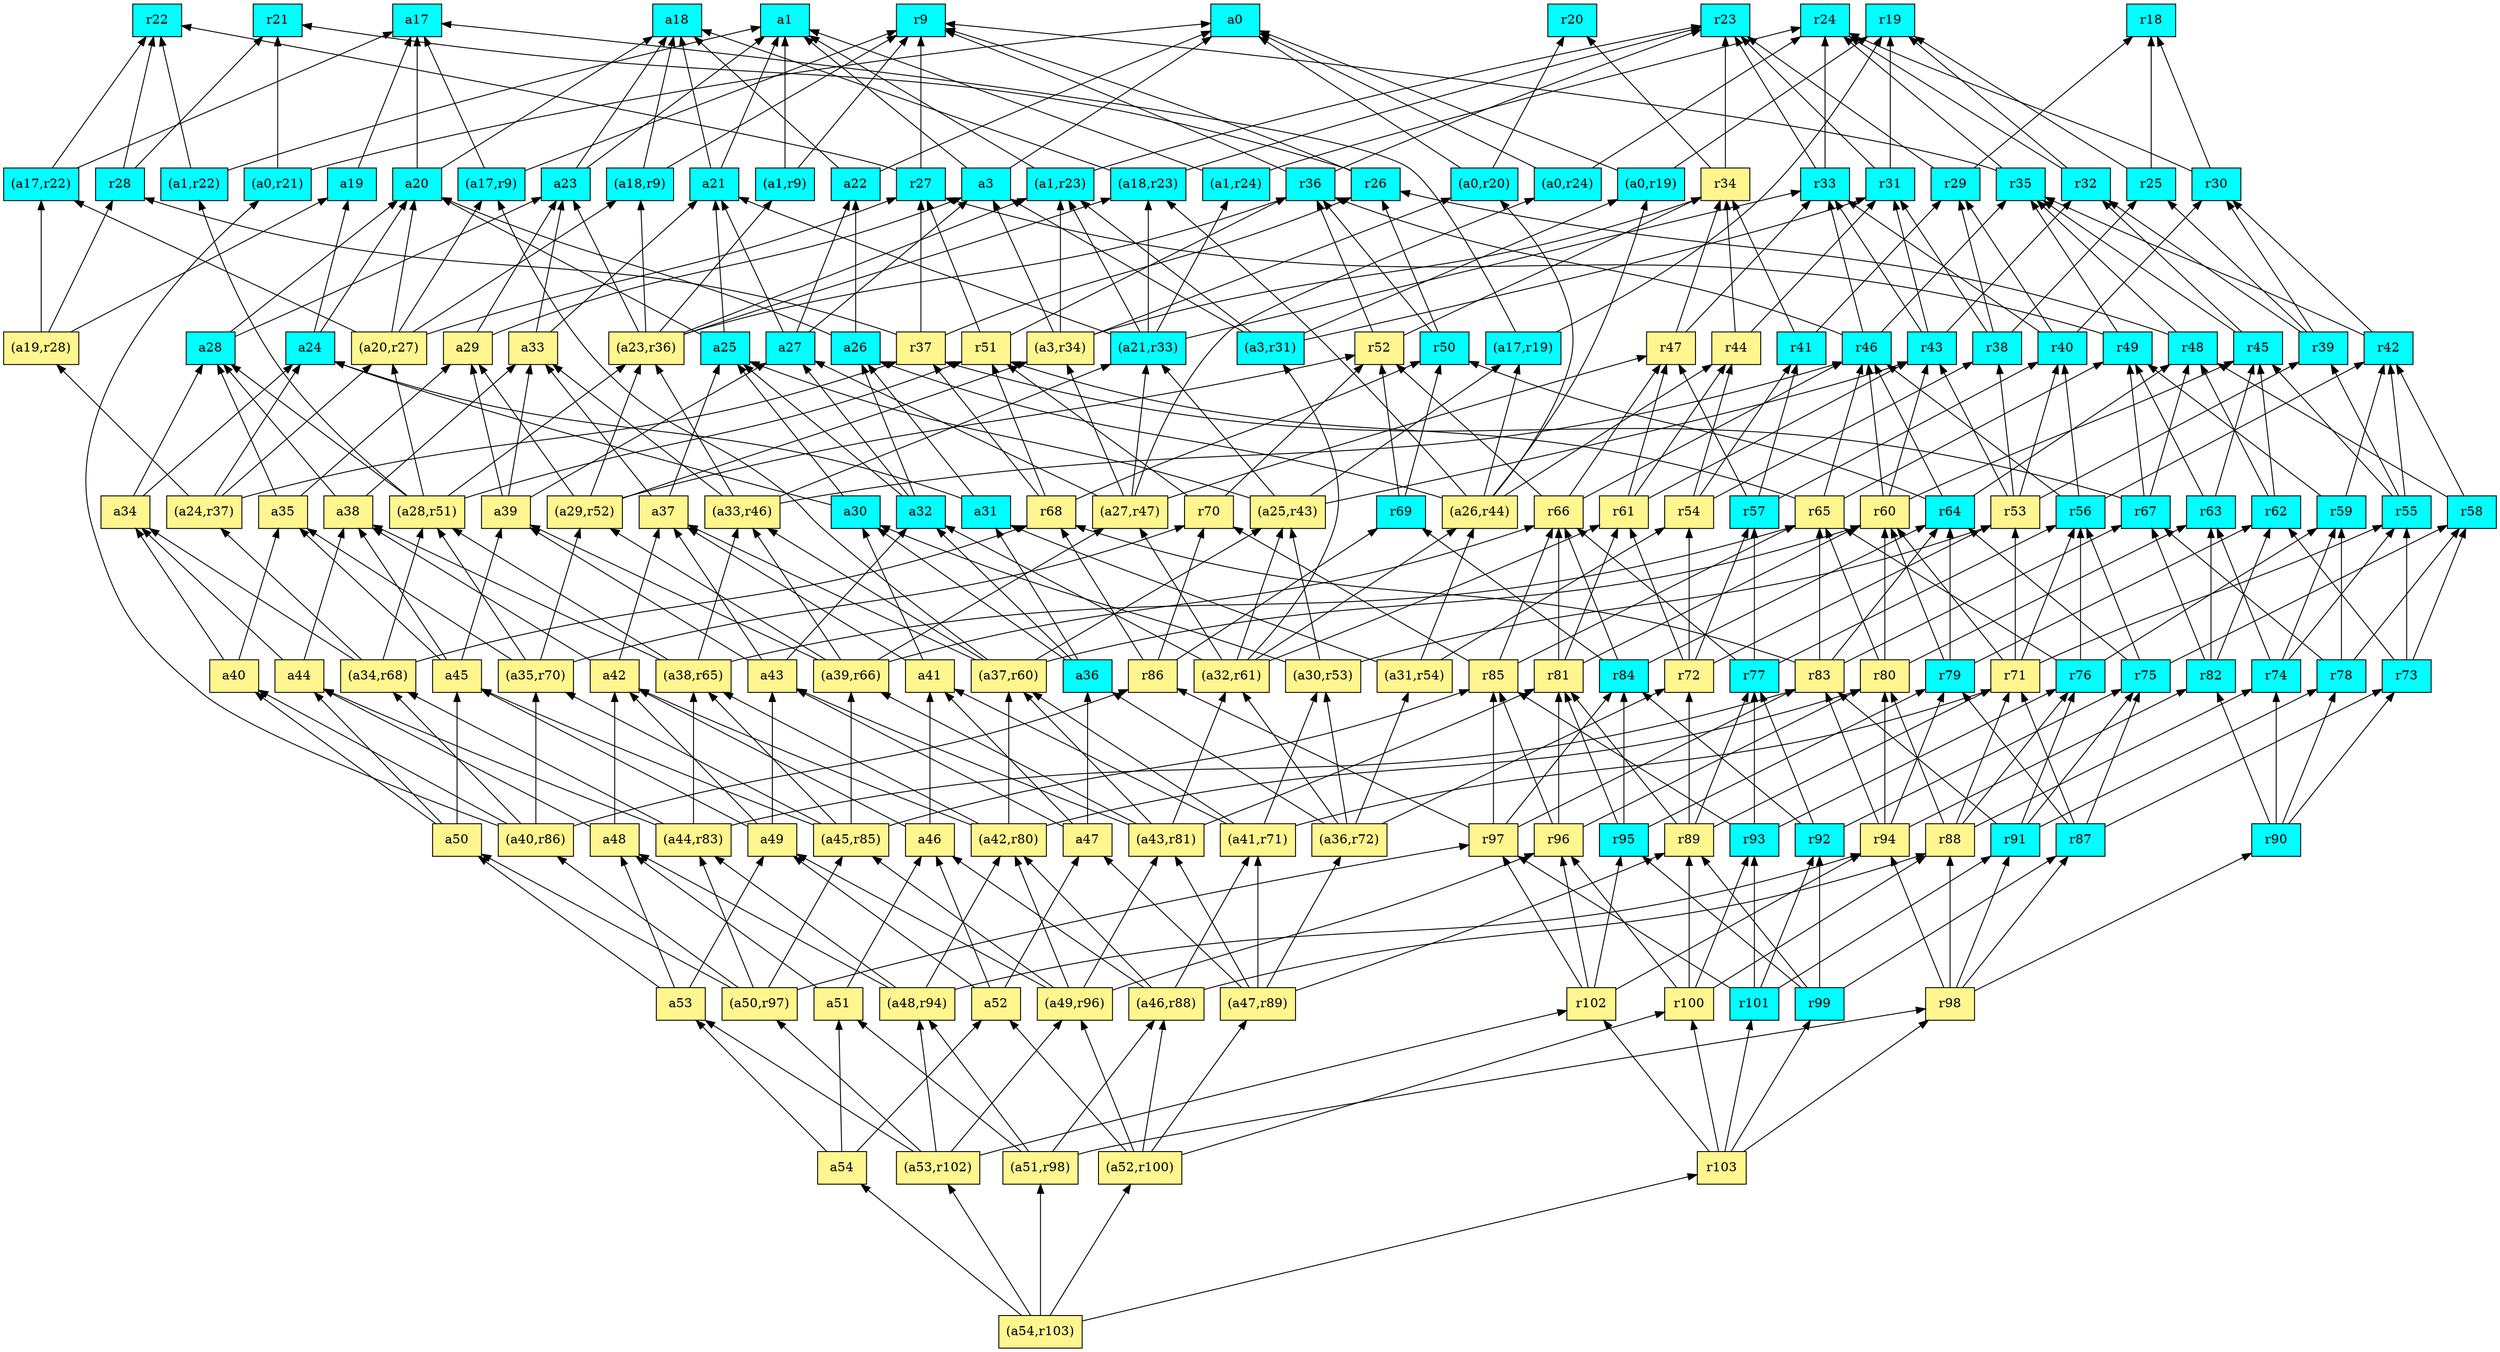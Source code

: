 digraph G {
rankdir=BT;ranksep="2.0";
"r70" [shape=record,fillcolor=khaki1,style=filled,label="{r70}"];
"r59" [shape=record,fillcolor=cyan,style=filled,label="{r59}"];
"r68" [shape=record,fillcolor=khaki1,style=filled,label="{r68}"];
"a32" [shape=record,fillcolor=cyan,style=filled,label="{a32}"];
"(a1,r22)" [shape=record,fillcolor=cyan,style=filled,label="{(a1,r22)}"];
"a44" [shape=record,fillcolor=khaki1,style=filled,label="{a44}"];
"(a35,r70)" [shape=record,fillcolor=khaki1,style=filled,label="{(a35,r70)}"];
"r42" [shape=record,fillcolor=cyan,style=filled,label="{r42}"];
"a20" [shape=record,fillcolor=cyan,style=filled,label="{a20}"];
"r21" [shape=record,fillcolor=cyan,style=filled,label="{r21}"];
"r72" [shape=record,fillcolor=khaki1,style=filled,label="{r72}"];
"(a18,r23)" [shape=record,fillcolor=cyan,style=filled,label="{(a18,r23)}"];
"(a41,r71)" [shape=record,fillcolor=khaki1,style=filled,label="{(a41,r71)}"];
"(a43,r81)" [shape=record,fillcolor=khaki1,style=filled,label="{(a43,r81)}"];
"r56" [shape=record,fillcolor=cyan,style=filled,label="{r56}"];
"(a0,r21)" [shape=record,fillcolor=cyan,style=filled,label="{(a0,r21)}"];
"a34" [shape=record,fillcolor=khaki1,style=filled,label="{a34}"];
"a25" [shape=record,fillcolor=cyan,style=filled,label="{a25}"];
"a0" [shape=record,fillcolor=cyan,style=filled,label="{a0}"];
"a24" [shape=record,fillcolor=cyan,style=filled,label="{a24}"];
"r93" [shape=record,fillcolor=cyan,style=filled,label="{r93}"];
"r29" [shape=record,fillcolor=cyan,style=filled,label="{r29}"];
"r52" [shape=record,fillcolor=khaki1,style=filled,label="{r52}"];
"a38" [shape=record,fillcolor=khaki1,style=filled,label="{a38}"];
"r45" [shape=record,fillcolor=cyan,style=filled,label="{r45}"];
"(a53,r102)" [shape=record,fillcolor=khaki1,style=filled,label="{(a53,r102)}"];
"(a3,r31)" [shape=record,fillcolor=cyan,style=filled,label="{(a3,r31)}"];
"(a17,r9)" [shape=record,fillcolor=cyan,style=filled,label="{(a17,r9)}"];
"r94" [shape=record,fillcolor=khaki1,style=filled,label="{r94}"];
"r19" [shape=record,fillcolor=cyan,style=filled,label="{r19}"];
"(a0,r24)" [shape=record,fillcolor=cyan,style=filled,label="{(a0,r24)}"];
"a40" [shape=record,fillcolor=khaki1,style=filled,label="{a40}"];
"a19" [shape=record,fillcolor=cyan,style=filled,label="{a19}"];
"a27" [shape=record,fillcolor=cyan,style=filled,label="{a27}"];
"(a18,r9)" [shape=record,fillcolor=cyan,style=filled,label="{(a18,r9)}"];
"(a39,r66)" [shape=record,fillcolor=khaki1,style=filled,label="{(a39,r66)}"];
"r60" [shape=record,fillcolor=khaki1,style=filled,label="{r60}"];
"(a31,r54)" [shape=record,fillcolor=khaki1,style=filled,label="{(a31,r54)}"];
"r83" [shape=record,fillcolor=khaki1,style=filled,label="{r83}"];
"(a0,r20)" [shape=record,fillcolor=cyan,style=filled,label="{(a0,r20)}"];
"a36" [shape=record,fillcolor=cyan,style=filled,label="{a36}"];
"r95" [shape=record,fillcolor=cyan,style=filled,label="{r95}"];
"r50" [shape=record,fillcolor=cyan,style=filled,label="{r50}"];
"r86" [shape=record,fillcolor=khaki1,style=filled,label="{r86}"];
"(a28,r51)" [shape=record,fillcolor=khaki1,style=filled,label="{(a28,r51)}"];
"a39" [shape=record,fillcolor=khaki1,style=filled,label="{a39}"];
"(a3,r34)" [shape=record,fillcolor=khaki1,style=filled,label="{(a3,r34)}"];
"a29" [shape=record,fillcolor=khaki1,style=filled,label="{a29}"];
"(a32,r61)" [shape=record,fillcolor=khaki1,style=filled,label="{(a32,r61)}"];
"r81" [shape=record,fillcolor=khaki1,style=filled,label="{r81}"];
"(a51,r98)" [shape=record,fillcolor=khaki1,style=filled,label="{(a51,r98)}"];
"a21" [shape=record,fillcolor=cyan,style=filled,label="{a21}"];
"r88" [shape=record,fillcolor=khaki1,style=filled,label="{r88}"];
"a31" [shape=record,fillcolor=cyan,style=filled,label="{a31}"];
"(a52,r100)" [shape=record,fillcolor=khaki1,style=filled,label="{(a52,r100)}"];
"(a27,r47)" [shape=record,fillcolor=khaki1,style=filled,label="{(a27,r47)}"];
"(a48,r94)" [shape=record,fillcolor=khaki1,style=filled,label="{(a48,r94)}"];
"(a54,r103)" [shape=record,fillcolor=khaki1,style=filled,label="{(a54,r103)}"];
"r35" [shape=record,fillcolor=cyan,style=filled,label="{r35}"];
"r78" [shape=record,fillcolor=cyan,style=filled,label="{r78}"];
"r36" [shape=record,fillcolor=cyan,style=filled,label="{r36}"];
"r64" [shape=record,fillcolor=cyan,style=filled,label="{r64}"];
"a37" [shape=record,fillcolor=khaki1,style=filled,label="{a37}"];
"r84" [shape=record,fillcolor=cyan,style=filled,label="{r84}"];
"r57" [shape=record,fillcolor=cyan,style=filled,label="{r57}"];
"r48" [shape=record,fillcolor=cyan,style=filled,label="{r48}"];
"(a50,r97)" [shape=record,fillcolor=khaki1,style=filled,label="{(a50,r97)}"];
"a47" [shape=record,fillcolor=khaki1,style=filled,label="{a47}"];
"(a49,r96)" [shape=record,fillcolor=khaki1,style=filled,label="{(a49,r96)}"];
"r41" [shape=record,fillcolor=cyan,style=filled,label="{r41}"];
"r92" [shape=record,fillcolor=cyan,style=filled,label="{r92}"];
"(a38,r65)" [shape=record,fillcolor=khaki1,style=filled,label="{(a38,r65)}"];
"a48" [shape=record,fillcolor=khaki1,style=filled,label="{a48}"];
"r26" [shape=record,fillcolor=cyan,style=filled,label="{r26}"];
"(a17,r22)" [shape=record,fillcolor=cyan,style=filled,label="{(a17,r22)}"];
"r39" [shape=record,fillcolor=cyan,style=filled,label="{r39}"];
"r55" [shape=record,fillcolor=cyan,style=filled,label="{r55}"];
"(a25,r43)" [shape=record,fillcolor=khaki1,style=filled,label="{(a25,r43)}"];
"r23" [shape=record,fillcolor=cyan,style=filled,label="{r23}"];
"a33" [shape=record,fillcolor=khaki1,style=filled,label="{a33}"];
"r65" [shape=record,fillcolor=khaki1,style=filled,label="{r65}"];
"r54" [shape=record,fillcolor=khaki1,style=filled,label="{r54}"];
"a54" [shape=record,fillcolor=khaki1,style=filled,label="{a54}"];
"a43" [shape=record,fillcolor=khaki1,style=filled,label="{a43}"];
"(a1,r9)" [shape=record,fillcolor=cyan,style=filled,label="{(a1,r9)}"];
"r62" [shape=record,fillcolor=cyan,style=filled,label="{r62}"];
"r38" [shape=record,fillcolor=cyan,style=filled,label="{r38}"];
"r75" [shape=record,fillcolor=cyan,style=filled,label="{r75}"];
"r47" [shape=record,fillcolor=khaki1,style=filled,label="{r47}"];
"(a20,r27)" [shape=record,fillcolor=khaki1,style=filled,label="{(a20,r27)}"];
"r61" [shape=record,fillcolor=khaki1,style=filled,label="{r61}"];
"r67" [shape=record,fillcolor=cyan,style=filled,label="{r67}"];
"(a23,r36)" [shape=record,fillcolor=khaki1,style=filled,label="{(a23,r36)}"];
"r89" [shape=record,fillcolor=khaki1,style=filled,label="{r89}"];
"r24" [shape=record,fillcolor=cyan,style=filled,label="{r24}"];
"a26" [shape=record,fillcolor=cyan,style=filled,label="{a26}"];
"r33" [shape=record,fillcolor=cyan,style=filled,label="{r33}"];
"r34" [shape=record,fillcolor=khaki1,style=filled,label="{r34}"];
"r66" [shape=record,fillcolor=khaki1,style=filled,label="{r66}"];
"r43" [shape=record,fillcolor=cyan,style=filled,label="{r43}"];
"r77" [shape=record,fillcolor=cyan,style=filled,label="{r77}"];
"r98" [shape=record,fillcolor=khaki1,style=filled,label="{r98}"];
"r76" [shape=record,fillcolor=cyan,style=filled,label="{r76}"];
"r51" [shape=record,fillcolor=khaki1,style=filled,label="{r51}"];
"r96" [shape=record,fillcolor=khaki1,style=filled,label="{r96}"];
"r79" [shape=record,fillcolor=cyan,style=filled,label="{r79}"];
"a23" [shape=record,fillcolor=cyan,style=filled,label="{a23}"];
"r85" [shape=record,fillcolor=khaki1,style=filled,label="{r85}"];
"r91" [shape=record,fillcolor=cyan,style=filled,label="{r91}"];
"r22" [shape=record,fillcolor=cyan,style=filled,label="{r22}"];
"r27" [shape=record,fillcolor=cyan,style=filled,label="{r27}"];
"r82" [shape=record,fillcolor=cyan,style=filled,label="{r82}"];
"(a21,r33)" [shape=record,fillcolor=cyan,style=filled,label="{(a21,r33)}"];
"(a45,r85)" [shape=record,fillcolor=khaki1,style=filled,label="{(a45,r85)}"];
"r53" [shape=record,fillcolor=khaki1,style=filled,label="{r53}"];
"(a19,r28)" [shape=record,fillcolor=khaki1,style=filled,label="{(a19,r28)}"];
"a17" [shape=record,fillcolor=cyan,style=filled,label="{a17}"];
"r97" [shape=record,fillcolor=khaki1,style=filled,label="{r97}"];
"r31" [shape=record,fillcolor=cyan,style=filled,label="{r31}"];
"a45" [shape=record,fillcolor=khaki1,style=filled,label="{a45}"];
"(a44,r83)" [shape=record,fillcolor=khaki1,style=filled,label="{(a44,r83)}"];
"a28" [shape=record,fillcolor=cyan,style=filled,label="{a28}"];
"r63" [shape=record,fillcolor=cyan,style=filled,label="{r63}"];
"r28" [shape=record,fillcolor=cyan,style=filled,label="{r28}"];
"a22" [shape=record,fillcolor=cyan,style=filled,label="{a22}"];
"r69" [shape=record,fillcolor=cyan,style=filled,label="{r69}"];
"(a1,r24)" [shape=record,fillcolor=cyan,style=filled,label="{(a1,r24)}"];
"r20" [shape=record,fillcolor=cyan,style=filled,label="{r20}"];
"(a36,r72)" [shape=record,fillcolor=khaki1,style=filled,label="{(a36,r72)}"];
"r46" [shape=record,fillcolor=cyan,style=filled,label="{r46}"];
"r74" [shape=record,fillcolor=cyan,style=filled,label="{r74}"];
"a30" [shape=record,fillcolor=cyan,style=filled,label="{a30}"];
"(a29,r52)" [shape=record,fillcolor=khaki1,style=filled,label="{(a29,r52)}"];
"r25" [shape=record,fillcolor=cyan,style=filled,label="{r25}"];
"r100" [shape=record,fillcolor=khaki1,style=filled,label="{r100}"];
"(a17,r19)" [shape=record,fillcolor=cyan,style=filled,label="{(a17,r19)}"];
"a3" [shape=record,fillcolor=cyan,style=filled,label="{a3}"];
"r73" [shape=record,fillcolor=cyan,style=filled,label="{r73}"];
"a53" [shape=record,fillcolor=khaki1,style=filled,label="{a53}"];
"r103" [shape=record,fillcolor=khaki1,style=filled,label="{r103}"];
"r9" [shape=record,fillcolor=cyan,style=filled,label="{r9}"];
"r32" [shape=record,fillcolor=cyan,style=filled,label="{r32}"];
"(a30,r53)" [shape=record,fillcolor=khaki1,style=filled,label="{(a30,r53)}"];
"(a37,r60)" [shape=record,fillcolor=khaki1,style=filled,label="{(a37,r60)}"];
"r49" [shape=record,fillcolor=cyan,style=filled,label="{r49}"];
"r40" [shape=record,fillcolor=cyan,style=filled,label="{r40}"];
"r101" [shape=record,fillcolor=cyan,style=filled,label="{r101}"];
"r18" [shape=record,fillcolor=cyan,style=filled,label="{r18}"];
"r80" [shape=record,fillcolor=khaki1,style=filled,label="{r80}"];
"r71" [shape=record,fillcolor=khaki1,style=filled,label="{r71}"];
"(a34,r68)" [shape=record,fillcolor=khaki1,style=filled,label="{(a34,r68)}"];
"(a47,r89)" [shape=record,fillcolor=khaki1,style=filled,label="{(a47,r89)}"];
"(a26,r44)" [shape=record,fillcolor=khaki1,style=filled,label="{(a26,r44)}"];
"r37" [shape=record,fillcolor=khaki1,style=filled,label="{r37}"];
"(a33,r46)" [shape=record,fillcolor=khaki1,style=filled,label="{(a33,r46)}"];
"a41" [shape=record,fillcolor=khaki1,style=filled,label="{a41}"];
"(a24,r37)" [shape=record,fillcolor=khaki1,style=filled,label="{(a24,r37)}"];
"a46" [shape=record,fillcolor=khaki1,style=filled,label="{a46}"];
"r99" [shape=record,fillcolor=cyan,style=filled,label="{r99}"];
"r102" [shape=record,fillcolor=khaki1,style=filled,label="{r102}"];
"r58" [shape=record,fillcolor=cyan,style=filled,label="{r58}"];
"(a46,r88)" [shape=record,fillcolor=khaki1,style=filled,label="{(a46,r88)}"];
"a49" [shape=record,fillcolor=khaki1,style=filled,label="{a49}"];
"(a42,r80)" [shape=record,fillcolor=khaki1,style=filled,label="{(a42,r80)}"];
"a18" [shape=record,fillcolor=cyan,style=filled,label="{a18}"];
"a50" [shape=record,fillcolor=khaki1,style=filled,label="{a50}"];
"a51" [shape=record,fillcolor=khaki1,style=filled,label="{a51}"];
"r87" [shape=record,fillcolor=cyan,style=filled,label="{r87}"];
"r90" [shape=record,fillcolor=cyan,style=filled,label="{r90}"];
"r30" [shape=record,fillcolor=cyan,style=filled,label="{r30}"];
"a35" [shape=record,fillcolor=khaki1,style=filled,label="{a35}"];
"a1" [shape=record,fillcolor=cyan,style=filled,label="{a1}"];
"(a1,r23)" [shape=record,fillcolor=cyan,style=filled,label="{(a1,r23)}"];
"(a0,r19)" [shape=record,fillcolor=cyan,style=filled,label="{(a0,r19)}"];
"a52" [shape=record,fillcolor=khaki1,style=filled,label="{a52}"];
"r44" [shape=record,fillcolor=khaki1,style=filled,label="{r44}"];
"(a40,r86)" [shape=record,fillcolor=khaki1,style=filled,label="{(a40,r86)}"];
"a42" [shape=record,fillcolor=khaki1,style=filled,label="{a42}"];
"r70" -> "r51"
"r70" -> "r52"
"r59" -> "r49"
"r59" -> "r42"
"r68" -> "r51"
"r68" -> "r37"
"r68" -> "r50"
"a32" -> "a25"
"a32" -> "a27"
"a32" -> "a26"
"(a1,r22)" -> "a1"
"(a1,r22)" -> "r22"
"a44" -> "a34"
"a44" -> "a38"
"(a35,r70)" -> "r70"
"(a35,r70)" -> "(a28,r51)"
"(a35,r70)" -> "(a29,r52)"
"(a35,r70)" -> "a35"
"r42" -> "r35"
"r42" -> "r30"
"a20" -> "a18"
"a20" -> "a17"
"r72" -> "r61"
"r72" -> "r57"
"r72" -> "r53"
"r72" -> "r54"
"(a18,r23)" -> "a18"
"(a18,r23)" -> "r23"
"(a41,r71)" -> "(a30,r53)"
"(a41,r71)" -> "(a37,r60)"
"(a41,r71)" -> "r71"
"(a41,r71)" -> "a41"
"(a43,r81)" -> "a43"
"(a43,r81)" -> "(a32,r61)"
"(a43,r81)" -> "r81"
"(a43,r81)" -> "(a37,r60)"
"(a43,r81)" -> "(a39,r66)"
"r56" -> "r46"
"r56" -> "r42"
"r56" -> "r40"
"(a0,r21)" -> "a0"
"(a0,r21)" -> "r21"
"a34" -> "a24"
"a34" -> "a28"
"a25" -> "a20"
"a25" -> "a21"
"a24" -> "a19"
"a24" -> "a20"
"r93" -> "r77"
"r93" -> "r76"
"r93" -> "r85"
"r29" -> "r23"
"r29" -> "r18"
"r52" -> "r36"
"r52" -> "r34"
"a38" -> "a33"
"a38" -> "a28"
"r45" -> "r35"
"r45" -> "r32"
"(a53,r102)" -> "(a50,r97)"
"(a53,r102)" -> "(a49,r96)"
"(a53,r102)" -> "r102"
"(a53,r102)" -> "a53"
"(a53,r102)" -> "(a48,r94)"
"(a3,r31)" -> "r31"
"(a3,r31)" -> "a3"
"(a3,r31)" -> "(a0,r19)"
"(a3,r31)" -> "(a1,r23)"
"(a17,r9)" -> "r9"
"(a17,r9)" -> "a17"
"r94" -> "r83"
"r94" -> "r80"
"r94" -> "r79"
"r94" -> "r82"
"(a0,r24)" -> "a0"
"(a0,r24)" -> "r24"
"a40" -> "a34"
"a40" -> "a35"
"a19" -> "a17"
"a27" -> "a3"
"a27" -> "a21"
"a27" -> "a22"
"(a18,r9)" -> "r9"
"(a18,r9)" -> "a18"
"(a39,r66)" -> "(a27,r47)"
"(a39,r66)" -> "a39"
"(a39,r66)" -> "(a29,r52)"
"(a39,r66)" -> "(a33,r46)"
"(a39,r66)" -> "r66"
"r60" -> "r46"
"r60" -> "r43"
"r60" -> "r45"
"(a31,r54)" -> "r54"
"(a31,r54)" -> "(a26,r44)"
"(a31,r54)" -> "a31"
"r83" -> "r68"
"r83" -> "r67"
"r83" -> "r64"
"r83" -> "r65"
"(a0,r20)" -> "a0"
"(a0,r20)" -> "r20"
"a36" -> "a32"
"a36" -> "a30"
"a36" -> "a31"
"r95" -> "r81"
"r95" -> "r84"
"r95" -> "r79"
"r50" -> "r36"
"r50" -> "r26"
"r86" -> "r70"
"r86" -> "r68"
"r86" -> "r69"
"(a28,r51)" -> "r51"
"(a28,r51)" -> "(a23,r36)"
"(a28,r51)" -> "(a1,r22)"
"(a28,r51)" -> "a28"
"(a28,r51)" -> "(a20,r27)"
"a39" -> "a33"
"a39" -> "a27"
"a39" -> "a29"
"(a3,r34)" -> "(a1,r23)"
"(a3,r34)" -> "a3"
"(a3,r34)" -> "r34"
"(a3,r34)" -> "(a0,r20)"
"a29" -> "a23"
"a29" -> "a3"
"(a32,r61)" -> "r61"
"(a32,r61)" -> "(a27,r47)"
"(a32,r61)" -> "a32"
"(a32,r61)" -> "(a25,r43)"
"(a32,r61)" -> "(a26,r44)"
"(a32,r61)" -> "(a3,r31)"
"r81" -> "r60"
"r81" -> "r61"
"r81" -> "r66"
"(a51,r98)" -> "(a48,r94)"
"(a51,r98)" -> "r98"
"(a51,r98)" -> "(a46,r88)"
"(a51,r98)" -> "a51"
"a21" -> "a1"
"a21" -> "a18"
"r88" -> "r80"
"r88" -> "r71"
"r88" -> "r76"
"r88" -> "r74"
"a31" -> "a26"
"a31" -> "a24"
"(a52,r100)" -> "r100"
"(a52,r100)" -> "(a49,r96)"
"(a52,r100)" -> "(a46,r88)"
"(a52,r100)" -> "(a47,r89)"
"(a52,r100)" -> "a52"
"(a27,r47)" -> "(a21,r33)"
"(a27,r47)" -> "r47"
"(a27,r47)" -> "(a0,r24)"
"(a27,r47)" -> "(a3,r34)"
"(a27,r47)" -> "a27"
"(a48,r94)" -> "(a42,r80)"
"(a48,r94)" -> "(a44,r83)"
"(a48,r94)" -> "a48"
"(a48,r94)" -> "r94"
"(a54,r103)" -> "r103"
"(a54,r103)" -> "(a51,r98)"
"(a54,r103)" -> "(a52,r100)"
"(a54,r103)" -> "a54"
"(a54,r103)" -> "(a53,r102)"
"r35" -> "r9"
"r35" -> "r24"
"r78" -> "r59"
"r78" -> "r58"
"r78" -> "r67"
"r36" -> "r9"
"r36" -> "r23"
"r64" -> "r48"
"r64" -> "r46"
"r64" -> "r50"
"a37" -> "a33"
"a37" -> "a25"
"r84" -> "r69"
"r84" -> "r64"
"r84" -> "r66"
"r57" -> "r41"
"r57" -> "r47"
"r57" -> "r40"
"r48" -> "r35"
"r48" -> "r26"
"(a50,r97)" -> "(a40,r86)"
"(a50,r97)" -> "(a45,r85)"
"(a50,r97)" -> "r97"
"(a50,r97)" -> "(a44,r83)"
"(a50,r97)" -> "a50"
"a47" -> "a43"
"a47" -> "a36"
"a47" -> "a41"
"(a49,r96)" -> "(a43,r81)"
"(a49,r96)" -> "r96"
"(a49,r96)" -> "(a45,r85)"
"(a49,r96)" -> "a49"
"(a49,r96)" -> "(a42,r80)"
"r41" -> "r34"
"r41" -> "r29"
"r92" -> "r75"
"r92" -> "r84"
"r92" -> "r77"
"(a38,r65)" -> "r65"
"(a38,r65)" -> "a38"
"(a38,r65)" -> "(a28,r51)"
"(a38,r65)" -> "(a33,r46)"
"a48" -> "a44"
"a48" -> "a42"
"r26" -> "r9"
"r26" -> "r21"
"(a17,r22)" -> "a17"
"(a17,r22)" -> "r22"
"r39" -> "r25"
"r39" -> "r30"
"r39" -> "r32"
"r55" -> "r42"
"r55" -> "r39"
"r55" -> "r45"
"(a25,r43)" -> "(a17,r19)"
"(a25,r43)" -> "(a21,r33)"
"(a25,r43)" -> "a25"
"(a25,r43)" -> "r43"
"a33" -> "a23"
"a33" -> "a21"
"r65" -> "r51"
"r65" -> "r46"
"r65" -> "r49"
"r54" -> "r41"
"r54" -> "r38"
"r54" -> "r44"
"a54" -> "a52"
"a54" -> "a53"
"a54" -> "a51"
"a43" -> "a32"
"a43" -> "a37"
"a43" -> "a39"
"(a1,r9)" -> "r9"
"(a1,r9)" -> "a1"
"r62" -> "r45"
"r62" -> "r48"
"r38" -> "r25"
"r38" -> "r31"
"r38" -> "r29"
"r75" -> "r64"
"r75" -> "r56"
"r75" -> "r58"
"r47" -> "r33"
"r47" -> "r34"
"(a20,r27)" -> "(a17,r9)"
"(a20,r27)" -> "r27"
"(a20,r27)" -> "a20"
"(a20,r27)" -> "(a18,r9)"
"(a20,r27)" -> "(a17,r22)"
"r61" -> "r43"
"r61" -> "r44"
"r61" -> "r47"
"r67" -> "r37"
"r67" -> "r49"
"r67" -> "r48"
"(a23,r36)" -> "(a1,r9)"
"(a23,r36)" -> "(a1,r23)"
"(a23,r36)" -> "a23"
"(a23,r36)" -> "(a18,r23)"
"(a23,r36)" -> "r36"
"(a23,r36)" -> "(a18,r9)"
"r89" -> "r72"
"r89" -> "r71"
"r89" -> "r81"
"r89" -> "r77"
"a26" -> "a20"
"a26" -> "a22"
"r33" -> "r24"
"r33" -> "r23"
"r34" -> "r20"
"r34" -> "r23"
"r66" -> "r46"
"r66" -> "r52"
"r66" -> "r47"
"r43" -> "r33"
"r43" -> "r31"
"r43" -> "r32"
"r77" -> "r57"
"r77" -> "r56"
"r77" -> "r66"
"r98" -> "r88"
"r98" -> "r91"
"r98" -> "r87"
"r98" -> "r90"
"r98" -> "r94"
"r76" -> "r59"
"r76" -> "r56"
"r76" -> "r65"
"r51" -> "r27"
"r51" -> "r36"
"r96" -> "r81"
"r96" -> "r80"
"r96" -> "r85"
"r79" -> "r62"
"r79" -> "r64"
"r79" -> "r60"
"a23" -> "a1"
"a23" -> "a18"
"r85" -> "r70"
"r85" -> "r65"
"r85" -> "r66"
"r91" -> "r83"
"r91" -> "r75"
"r91" -> "r78"
"r91" -> "r76"
"r27" -> "r9"
"r27" -> "r22"
"r82" -> "r62"
"r82" -> "r63"
"r82" -> "r67"
"(a21,r33)" -> "(a1,r23)"
"(a21,r33)" -> "(a1,r24)"
"(a21,r33)" -> "(a18,r23)"
"(a21,r33)" -> "r33"
"(a21,r33)" -> "a21"
"(a45,r85)" -> "(a35,r70)"
"(a45,r85)" -> "r85"
"(a45,r85)" -> "a45"
"(a45,r85)" -> "(a38,r65)"
"(a45,r85)" -> "(a39,r66)"
"r53" -> "r38"
"r53" -> "r40"
"r53" -> "r43"
"r53" -> "r39"
"(a19,r28)" -> "a19"
"(a19,r28)" -> "(a17,r22)"
"(a19,r28)" -> "r28"
"r97" -> "r83"
"r97" -> "r86"
"r97" -> "r84"
"r97" -> "r85"
"r31" -> "r19"
"r31" -> "r23"
"a45" -> "a35"
"a45" -> "a39"
"a45" -> "a38"
"(a44,r83)" -> "r83"
"(a44,r83)" -> "a44"
"(a44,r83)" -> "(a34,r68)"
"(a44,r83)" -> "(a38,r65)"
"a28" -> "a23"
"a28" -> "a20"
"r63" -> "r49"
"r63" -> "r45"
"r28" -> "r21"
"r28" -> "r22"
"a22" -> "a0"
"a22" -> "a18"
"r69" -> "r50"
"r69" -> "r52"
"(a1,r24)" -> "a1"
"(a1,r24)" -> "r24"
"(a36,r72)" -> "(a31,r54)"
"(a36,r72)" -> "a36"
"(a36,r72)" -> "(a32,r61)"
"(a36,r72)" -> "(a30,r53)"
"(a36,r72)" -> "r72"
"r46" -> "r35"
"r46" -> "r33"
"r46" -> "r36"
"r74" -> "r59"
"r74" -> "r55"
"r74" -> "r63"
"a30" -> "a25"
"a30" -> "a24"
"(a29,r52)" -> "(a23,r36)"
"(a29,r52)" -> "(a3,r34)"
"(a29,r52)" -> "a29"
"(a29,r52)" -> "r52"
"r25" -> "r19"
"r25" -> "r18"
"r100" -> "r96"
"r100" -> "r93"
"r100" -> "r88"
"r100" -> "r89"
"(a17,r19)" -> "r19"
"(a17,r19)" -> "a17"
"a3" -> "a1"
"a3" -> "a0"
"r73" -> "r62"
"r73" -> "r55"
"r73" -> "r58"
"a53" -> "a49"
"a53" -> "a50"
"a53" -> "a48"
"r103" -> "r98"
"r103" -> "r100"
"r103" -> "r101"
"r103" -> "r99"
"r103" -> "r102"
"r32" -> "r24"
"r32" -> "r19"
"(a30,r53)" -> "(a25,r43)"
"(a30,r53)" -> "r53"
"(a30,r53)" -> "a30"
"(a37,r60)" -> "(a17,r9)"
"(a37,r60)" -> "(a25,r43)"
"(a37,r60)" -> "a37"
"(a37,r60)" -> "(a33,r46)"
"(a37,r60)" -> "r60"
"r49" -> "r35"
"r49" -> "r27"
"r40" -> "r33"
"r40" -> "r29"
"r40" -> "r30"
"r101" -> "r91"
"r101" -> "r92"
"r101" -> "r97"
"r101" -> "r93"
"r80" -> "r63"
"r80" -> "r65"
"r80" -> "r60"
"r71" -> "r56"
"r71" -> "r53"
"r71" -> "r55"
"r71" -> "r60"
"(a34,r68)" -> "(a24,r37)"
"(a34,r68)" -> "r68"
"(a34,r68)" -> "a34"
"(a34,r68)" -> "(a28,r51)"
"(a47,r89)" -> "r89"
"(a47,r89)" -> "(a41,r71)"
"(a47,r89)" -> "(a43,r81)"
"(a47,r89)" -> "a47"
"(a47,r89)" -> "(a36,r72)"
"(a26,r44)" -> "(a0,r19)"
"(a26,r44)" -> "(a17,r19)"
"(a26,r44)" -> "(a0,r20)"
"(a26,r44)" -> "(a18,r23)"
"(a26,r44)" -> "a26"
"(a26,r44)" -> "r44"
"r37" -> "r27"
"r37" -> "r26"
"r37" -> "r28"
"(a33,r46)" -> "(a23,r36)"
"(a33,r46)" -> "(a21,r33)"
"(a33,r46)" -> "a33"
"(a33,r46)" -> "r46"
"a41" -> "a37"
"a41" -> "a30"
"(a24,r37)" -> "(a19,r28)"
"(a24,r37)" -> "a24"
"(a24,r37)" -> "r37"
"(a24,r37)" -> "(a20,r27)"
"a46" -> "a41"
"a46" -> "a42"
"r99" -> "r95"
"r99" -> "r89"
"r99" -> "r92"
"r99" -> "r87"
"r102" -> "r96"
"r102" -> "r95"
"r102" -> "r97"
"r102" -> "r94"
"r58" -> "r42"
"r58" -> "r48"
"(a46,r88)" -> "r88"
"(a46,r88)" -> "(a41,r71)"
"(a46,r88)" -> "a46"
"(a46,r88)" -> "(a42,r80)"
"a49" -> "a43"
"a49" -> "a45"
"a49" -> "a42"
"(a42,r80)" -> "(a37,r60)"
"(a42,r80)" -> "r80"
"(a42,r80)" -> "(a38,r65)"
"(a42,r80)" -> "a42"
"a50" -> "a44"
"a50" -> "a45"
"a50" -> "a40"
"a51" -> "a46"
"a51" -> "a48"
"r87" -> "r75"
"r87" -> "r73"
"r87" -> "r71"
"r87" -> "r79"
"r90" -> "r73"
"r90" -> "r78"
"r90" -> "r82"
"r90" -> "r74"
"r30" -> "r24"
"r30" -> "r18"
"a35" -> "a29"
"a35" -> "a28"
"(a1,r23)" -> "a1"
"(a1,r23)" -> "r23"
"(a0,r19)" -> "a0"
"(a0,r19)" -> "r19"
"a52" -> "a46"
"a52" -> "a47"
"a52" -> "a49"
"r44" -> "r31"
"r44" -> "r34"
"(a40,r86)" -> "r86"
"(a40,r86)" -> "(a35,r70)"
"(a40,r86)" -> "(a34,r68)"
"(a40,r86)" -> "(a0,r21)"
"(a40,r86)" -> "a40"
"a42" -> "a37"
"a42" -> "a38"
}